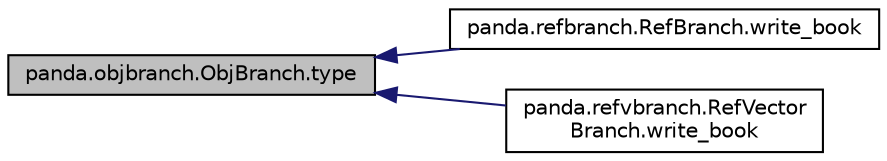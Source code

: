 digraph "panda.objbranch.ObjBranch.type"
{
 // INTERACTIVE_SVG=YES
  edge [fontname="Helvetica",fontsize="10",labelfontname="Helvetica",labelfontsize="10"];
  node [fontname="Helvetica",fontsize="10",shape=record];
  rankdir="LR";
  Node1 [label="panda.objbranch.ObjBranch.type",height=0.2,width=0.4,color="black", fillcolor="grey75", style="filled" fontcolor="black"];
  Node1 -> Node2 [dir="back",color="midnightblue",fontsize="10",style="solid"];
  Node2 [label="panda.refbranch.RefBranch.write_book",height=0.2,width=0.4,color="black", fillcolor="white", style="filled",URL="$classpanda_1_1refbranch_1_1RefBranch.html#af4fcfe1d2a1ed6e6d78d34271187a9d4"];
  Node1 -> Node3 [dir="back",color="midnightblue",fontsize="10",style="solid"];
  Node3 [label="panda.refvbranch.RefVector\lBranch.write_book",height=0.2,width=0.4,color="black", fillcolor="white", style="filled",URL="$classpanda_1_1refvbranch_1_1RefVectorBranch.html#a4e87774fc7c8e8876a50a42f51f3a171"];
}
